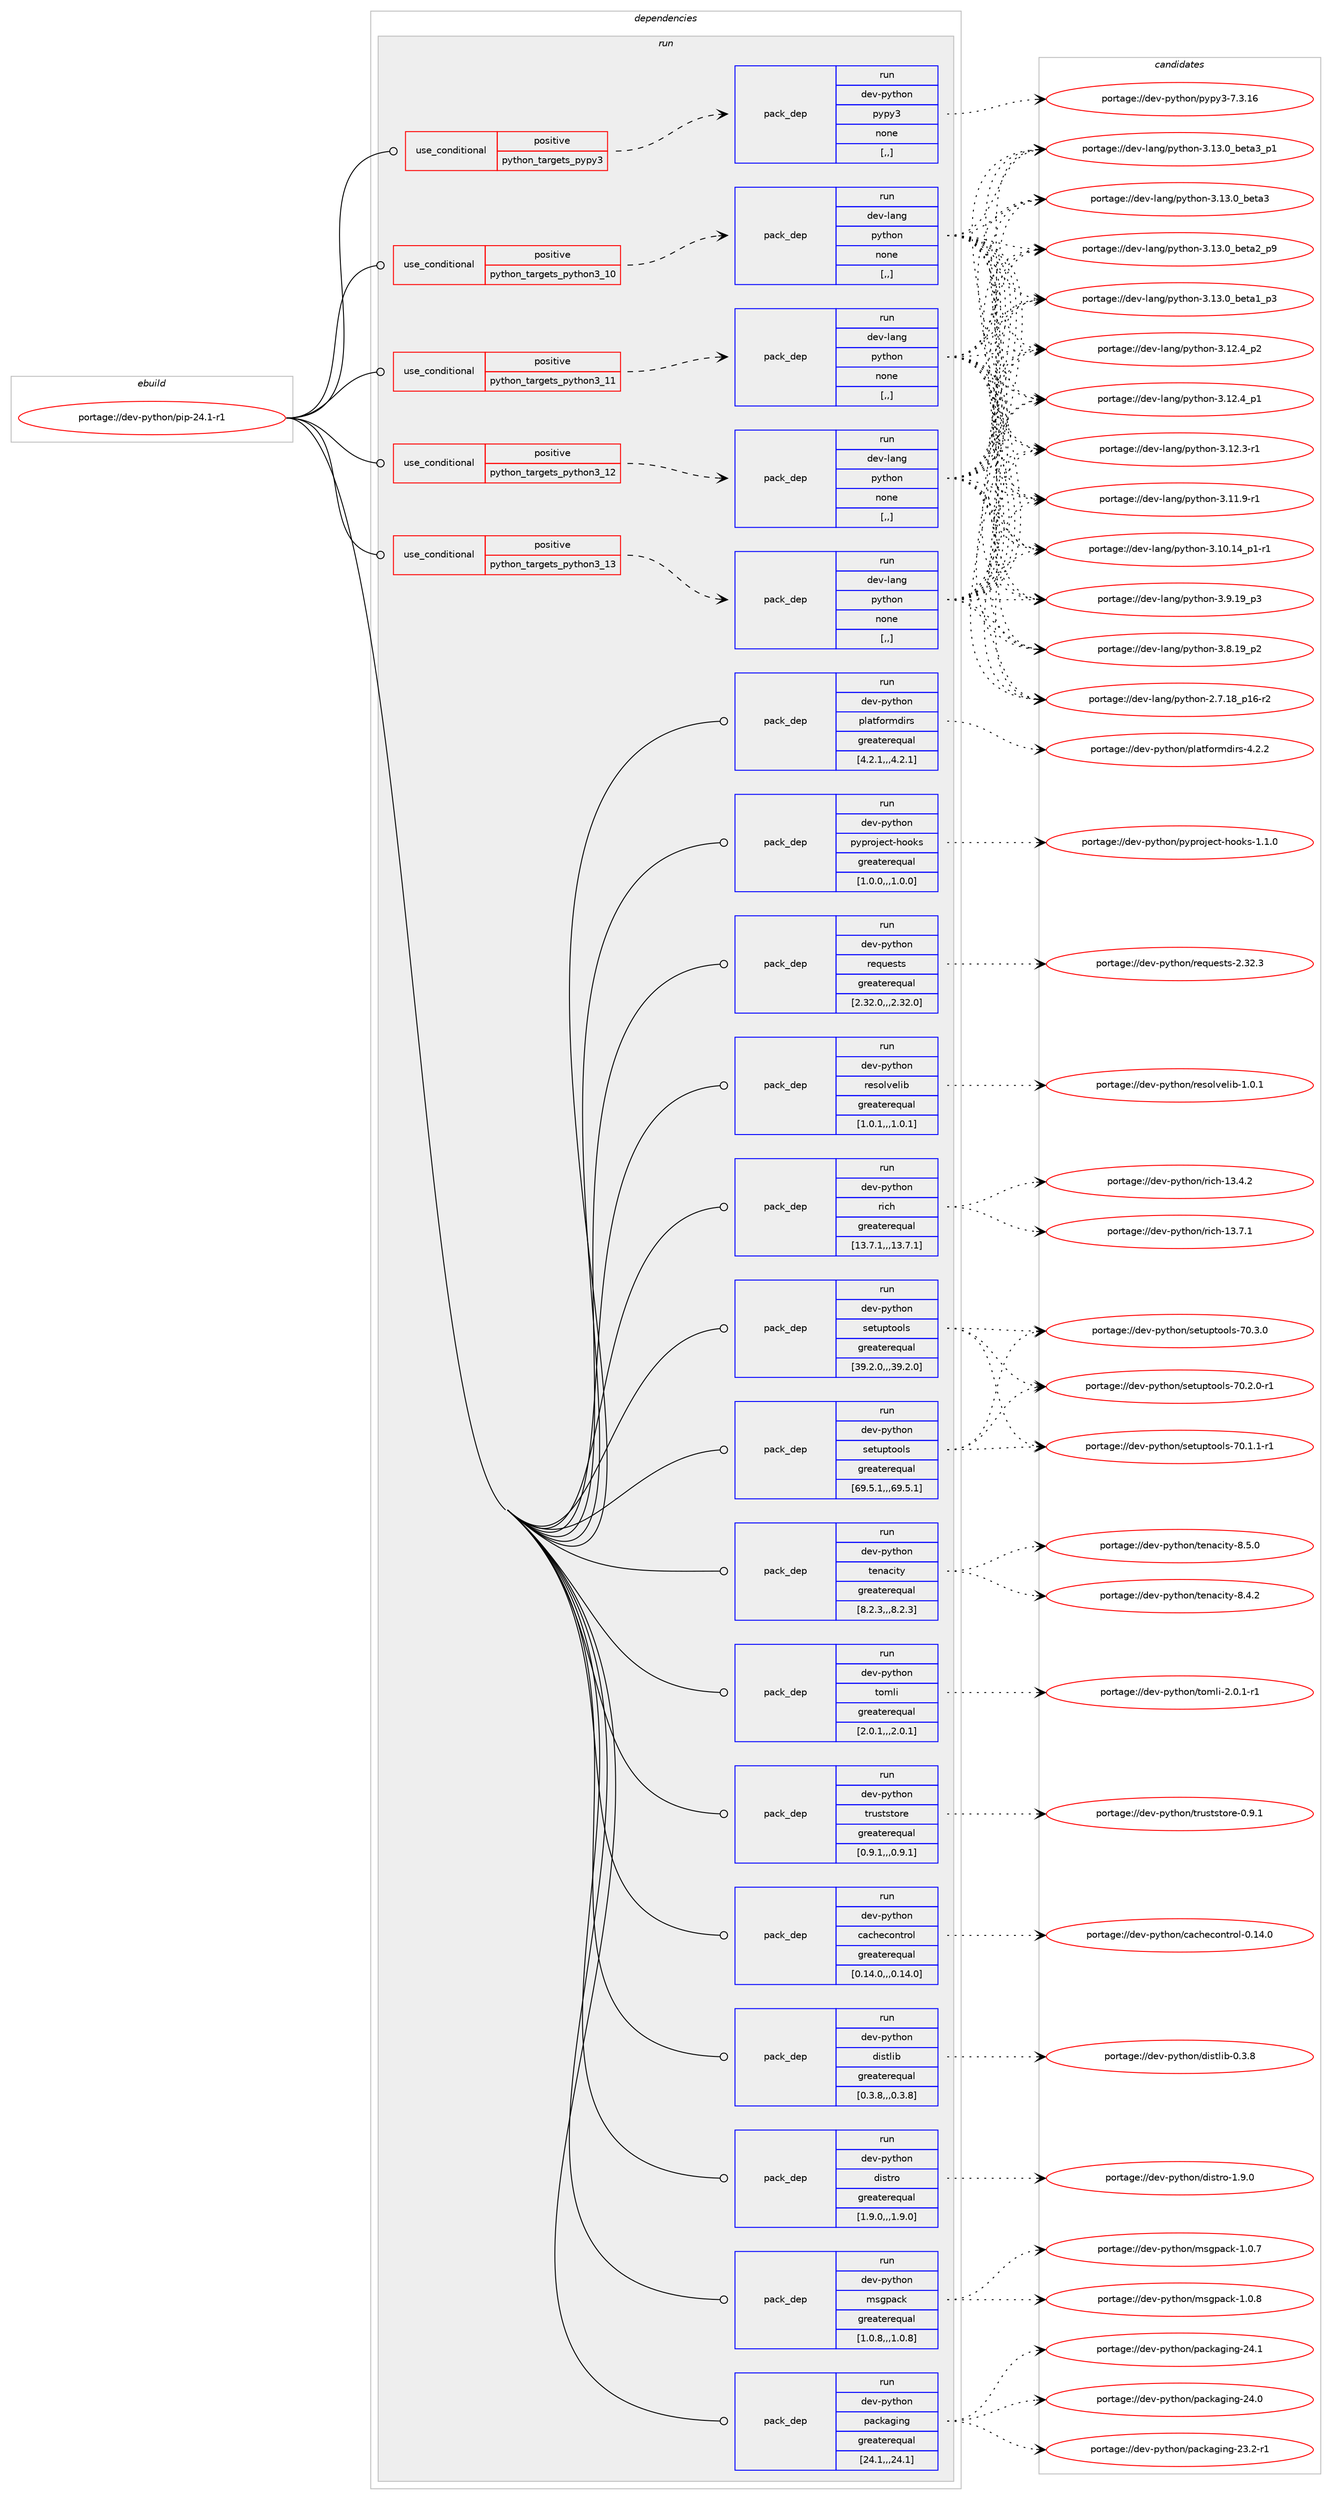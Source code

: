 digraph prolog {

# *************
# Graph options
# *************

newrank=true;
concentrate=true;
compound=true;
graph [rankdir=LR,fontname=Helvetica,fontsize=10,ranksep=1.5];#, ranksep=2.5, nodesep=0.2];
edge  [arrowhead=vee];
node  [fontname=Helvetica,fontsize=10];

# **********
# The ebuild
# **********

subgraph cluster_leftcol {
color=gray;
rank=same;
label=<<i>ebuild</i>>;
id [label="portage://dev-python/pip-24.1-r1", color=red, width=4, href="../dev-python/pip-24.1-r1.svg"];
}

# ****************
# The dependencies
# ****************

subgraph cluster_midcol {
color=gray;
label=<<i>dependencies</i>>;
subgraph cluster_compile {
fillcolor="#eeeeee";
style=filled;
label=<<i>compile</i>>;
}
subgraph cluster_compileandrun {
fillcolor="#eeeeee";
style=filled;
label=<<i>compile and run</i>>;
}
subgraph cluster_run {
fillcolor="#eeeeee";
style=filled;
label=<<i>run</i>>;
subgraph cond35645 {
dependency153295 [label=<<TABLE BORDER="0" CELLBORDER="1" CELLSPACING="0" CELLPADDING="4"><TR><TD ROWSPAN="3" CELLPADDING="10">use_conditional</TD></TR><TR><TD>positive</TD></TR><TR><TD>python_targets_pypy3</TD></TR></TABLE>>, shape=none, color=red];
subgraph pack116413 {
dependency153296 [label=<<TABLE BORDER="0" CELLBORDER="1" CELLSPACING="0" CELLPADDING="4" WIDTH="220"><TR><TD ROWSPAN="6" CELLPADDING="30">pack_dep</TD></TR><TR><TD WIDTH="110">run</TD></TR><TR><TD>dev-python</TD></TR><TR><TD>pypy3</TD></TR><TR><TD>none</TD></TR><TR><TD>[,,]</TD></TR></TABLE>>, shape=none, color=blue];
}
dependency153295:e -> dependency153296:w [weight=20,style="dashed",arrowhead="vee"];
}
id:e -> dependency153295:w [weight=20,style="solid",arrowhead="odot"];
subgraph cond35646 {
dependency153297 [label=<<TABLE BORDER="0" CELLBORDER="1" CELLSPACING="0" CELLPADDING="4"><TR><TD ROWSPAN="3" CELLPADDING="10">use_conditional</TD></TR><TR><TD>positive</TD></TR><TR><TD>python_targets_python3_10</TD></TR></TABLE>>, shape=none, color=red];
subgraph pack116414 {
dependency153298 [label=<<TABLE BORDER="0" CELLBORDER="1" CELLSPACING="0" CELLPADDING="4" WIDTH="220"><TR><TD ROWSPAN="6" CELLPADDING="30">pack_dep</TD></TR><TR><TD WIDTH="110">run</TD></TR><TR><TD>dev-lang</TD></TR><TR><TD>python</TD></TR><TR><TD>none</TD></TR><TR><TD>[,,]</TD></TR></TABLE>>, shape=none, color=blue];
}
dependency153297:e -> dependency153298:w [weight=20,style="dashed",arrowhead="vee"];
}
id:e -> dependency153297:w [weight=20,style="solid",arrowhead="odot"];
subgraph cond35647 {
dependency153299 [label=<<TABLE BORDER="0" CELLBORDER="1" CELLSPACING="0" CELLPADDING="4"><TR><TD ROWSPAN="3" CELLPADDING="10">use_conditional</TD></TR><TR><TD>positive</TD></TR><TR><TD>python_targets_python3_11</TD></TR></TABLE>>, shape=none, color=red];
subgraph pack116415 {
dependency153300 [label=<<TABLE BORDER="0" CELLBORDER="1" CELLSPACING="0" CELLPADDING="4" WIDTH="220"><TR><TD ROWSPAN="6" CELLPADDING="30">pack_dep</TD></TR><TR><TD WIDTH="110">run</TD></TR><TR><TD>dev-lang</TD></TR><TR><TD>python</TD></TR><TR><TD>none</TD></TR><TR><TD>[,,]</TD></TR></TABLE>>, shape=none, color=blue];
}
dependency153299:e -> dependency153300:w [weight=20,style="dashed",arrowhead="vee"];
}
id:e -> dependency153299:w [weight=20,style="solid",arrowhead="odot"];
subgraph cond35648 {
dependency153301 [label=<<TABLE BORDER="0" CELLBORDER="1" CELLSPACING="0" CELLPADDING="4"><TR><TD ROWSPAN="3" CELLPADDING="10">use_conditional</TD></TR><TR><TD>positive</TD></TR><TR><TD>python_targets_python3_12</TD></TR></TABLE>>, shape=none, color=red];
subgraph pack116416 {
dependency153302 [label=<<TABLE BORDER="0" CELLBORDER="1" CELLSPACING="0" CELLPADDING="4" WIDTH="220"><TR><TD ROWSPAN="6" CELLPADDING="30">pack_dep</TD></TR><TR><TD WIDTH="110">run</TD></TR><TR><TD>dev-lang</TD></TR><TR><TD>python</TD></TR><TR><TD>none</TD></TR><TR><TD>[,,]</TD></TR></TABLE>>, shape=none, color=blue];
}
dependency153301:e -> dependency153302:w [weight=20,style="dashed",arrowhead="vee"];
}
id:e -> dependency153301:w [weight=20,style="solid",arrowhead="odot"];
subgraph cond35649 {
dependency153303 [label=<<TABLE BORDER="0" CELLBORDER="1" CELLSPACING="0" CELLPADDING="4"><TR><TD ROWSPAN="3" CELLPADDING="10">use_conditional</TD></TR><TR><TD>positive</TD></TR><TR><TD>python_targets_python3_13</TD></TR></TABLE>>, shape=none, color=red];
subgraph pack116417 {
dependency153304 [label=<<TABLE BORDER="0" CELLBORDER="1" CELLSPACING="0" CELLPADDING="4" WIDTH="220"><TR><TD ROWSPAN="6" CELLPADDING="30">pack_dep</TD></TR><TR><TD WIDTH="110">run</TD></TR><TR><TD>dev-lang</TD></TR><TR><TD>python</TD></TR><TR><TD>none</TD></TR><TR><TD>[,,]</TD></TR></TABLE>>, shape=none, color=blue];
}
dependency153303:e -> dependency153304:w [weight=20,style="dashed",arrowhead="vee"];
}
id:e -> dependency153303:w [weight=20,style="solid",arrowhead="odot"];
subgraph pack116418 {
dependency153305 [label=<<TABLE BORDER="0" CELLBORDER="1" CELLSPACING="0" CELLPADDING="4" WIDTH="220"><TR><TD ROWSPAN="6" CELLPADDING="30">pack_dep</TD></TR><TR><TD WIDTH="110">run</TD></TR><TR><TD>dev-python</TD></TR><TR><TD>cachecontrol</TD></TR><TR><TD>greaterequal</TD></TR><TR><TD>[0.14.0,,,0.14.0]</TD></TR></TABLE>>, shape=none, color=blue];
}
id:e -> dependency153305:w [weight=20,style="solid",arrowhead="odot"];
subgraph pack116419 {
dependency153306 [label=<<TABLE BORDER="0" CELLBORDER="1" CELLSPACING="0" CELLPADDING="4" WIDTH="220"><TR><TD ROWSPAN="6" CELLPADDING="30">pack_dep</TD></TR><TR><TD WIDTH="110">run</TD></TR><TR><TD>dev-python</TD></TR><TR><TD>distlib</TD></TR><TR><TD>greaterequal</TD></TR><TR><TD>[0.3.8,,,0.3.8]</TD></TR></TABLE>>, shape=none, color=blue];
}
id:e -> dependency153306:w [weight=20,style="solid",arrowhead="odot"];
subgraph pack116420 {
dependency153307 [label=<<TABLE BORDER="0" CELLBORDER="1" CELLSPACING="0" CELLPADDING="4" WIDTH="220"><TR><TD ROWSPAN="6" CELLPADDING="30">pack_dep</TD></TR><TR><TD WIDTH="110">run</TD></TR><TR><TD>dev-python</TD></TR><TR><TD>distro</TD></TR><TR><TD>greaterequal</TD></TR><TR><TD>[1.9.0,,,1.9.0]</TD></TR></TABLE>>, shape=none, color=blue];
}
id:e -> dependency153307:w [weight=20,style="solid",arrowhead="odot"];
subgraph pack116421 {
dependency153308 [label=<<TABLE BORDER="0" CELLBORDER="1" CELLSPACING="0" CELLPADDING="4" WIDTH="220"><TR><TD ROWSPAN="6" CELLPADDING="30">pack_dep</TD></TR><TR><TD WIDTH="110">run</TD></TR><TR><TD>dev-python</TD></TR><TR><TD>msgpack</TD></TR><TR><TD>greaterequal</TD></TR><TR><TD>[1.0.8,,,1.0.8]</TD></TR></TABLE>>, shape=none, color=blue];
}
id:e -> dependency153308:w [weight=20,style="solid",arrowhead="odot"];
subgraph pack116422 {
dependency153309 [label=<<TABLE BORDER="0" CELLBORDER="1" CELLSPACING="0" CELLPADDING="4" WIDTH="220"><TR><TD ROWSPAN="6" CELLPADDING="30">pack_dep</TD></TR><TR><TD WIDTH="110">run</TD></TR><TR><TD>dev-python</TD></TR><TR><TD>packaging</TD></TR><TR><TD>greaterequal</TD></TR><TR><TD>[24.1,,,24.1]</TD></TR></TABLE>>, shape=none, color=blue];
}
id:e -> dependency153309:w [weight=20,style="solid",arrowhead="odot"];
subgraph pack116423 {
dependency153310 [label=<<TABLE BORDER="0" CELLBORDER="1" CELLSPACING="0" CELLPADDING="4" WIDTH="220"><TR><TD ROWSPAN="6" CELLPADDING="30">pack_dep</TD></TR><TR><TD WIDTH="110">run</TD></TR><TR><TD>dev-python</TD></TR><TR><TD>platformdirs</TD></TR><TR><TD>greaterequal</TD></TR><TR><TD>[4.2.1,,,4.2.1]</TD></TR></TABLE>>, shape=none, color=blue];
}
id:e -> dependency153310:w [weight=20,style="solid",arrowhead="odot"];
subgraph pack116424 {
dependency153311 [label=<<TABLE BORDER="0" CELLBORDER="1" CELLSPACING="0" CELLPADDING="4" WIDTH="220"><TR><TD ROWSPAN="6" CELLPADDING="30">pack_dep</TD></TR><TR><TD WIDTH="110">run</TD></TR><TR><TD>dev-python</TD></TR><TR><TD>pyproject-hooks</TD></TR><TR><TD>greaterequal</TD></TR><TR><TD>[1.0.0,,,1.0.0]</TD></TR></TABLE>>, shape=none, color=blue];
}
id:e -> dependency153311:w [weight=20,style="solid",arrowhead="odot"];
subgraph pack116425 {
dependency153312 [label=<<TABLE BORDER="0" CELLBORDER="1" CELLSPACING="0" CELLPADDING="4" WIDTH="220"><TR><TD ROWSPAN="6" CELLPADDING="30">pack_dep</TD></TR><TR><TD WIDTH="110">run</TD></TR><TR><TD>dev-python</TD></TR><TR><TD>requests</TD></TR><TR><TD>greaterequal</TD></TR><TR><TD>[2.32.0,,,2.32.0]</TD></TR></TABLE>>, shape=none, color=blue];
}
id:e -> dependency153312:w [weight=20,style="solid",arrowhead="odot"];
subgraph pack116426 {
dependency153313 [label=<<TABLE BORDER="0" CELLBORDER="1" CELLSPACING="0" CELLPADDING="4" WIDTH="220"><TR><TD ROWSPAN="6" CELLPADDING="30">pack_dep</TD></TR><TR><TD WIDTH="110">run</TD></TR><TR><TD>dev-python</TD></TR><TR><TD>resolvelib</TD></TR><TR><TD>greaterequal</TD></TR><TR><TD>[1.0.1,,,1.0.1]</TD></TR></TABLE>>, shape=none, color=blue];
}
id:e -> dependency153313:w [weight=20,style="solid",arrowhead="odot"];
subgraph pack116427 {
dependency153314 [label=<<TABLE BORDER="0" CELLBORDER="1" CELLSPACING="0" CELLPADDING="4" WIDTH="220"><TR><TD ROWSPAN="6" CELLPADDING="30">pack_dep</TD></TR><TR><TD WIDTH="110">run</TD></TR><TR><TD>dev-python</TD></TR><TR><TD>rich</TD></TR><TR><TD>greaterequal</TD></TR><TR><TD>[13.7.1,,,13.7.1]</TD></TR></TABLE>>, shape=none, color=blue];
}
id:e -> dependency153314:w [weight=20,style="solid",arrowhead="odot"];
subgraph pack116428 {
dependency153315 [label=<<TABLE BORDER="0" CELLBORDER="1" CELLSPACING="0" CELLPADDING="4" WIDTH="220"><TR><TD ROWSPAN="6" CELLPADDING="30">pack_dep</TD></TR><TR><TD WIDTH="110">run</TD></TR><TR><TD>dev-python</TD></TR><TR><TD>setuptools</TD></TR><TR><TD>greaterequal</TD></TR><TR><TD>[39.2.0,,,39.2.0]</TD></TR></TABLE>>, shape=none, color=blue];
}
id:e -> dependency153315:w [weight=20,style="solid",arrowhead="odot"];
subgraph pack116429 {
dependency153316 [label=<<TABLE BORDER="0" CELLBORDER="1" CELLSPACING="0" CELLPADDING="4" WIDTH="220"><TR><TD ROWSPAN="6" CELLPADDING="30">pack_dep</TD></TR><TR><TD WIDTH="110">run</TD></TR><TR><TD>dev-python</TD></TR><TR><TD>setuptools</TD></TR><TR><TD>greaterequal</TD></TR><TR><TD>[69.5.1,,,69.5.1]</TD></TR></TABLE>>, shape=none, color=blue];
}
id:e -> dependency153316:w [weight=20,style="solid",arrowhead="odot"];
subgraph pack116430 {
dependency153317 [label=<<TABLE BORDER="0" CELLBORDER="1" CELLSPACING="0" CELLPADDING="4" WIDTH="220"><TR><TD ROWSPAN="6" CELLPADDING="30">pack_dep</TD></TR><TR><TD WIDTH="110">run</TD></TR><TR><TD>dev-python</TD></TR><TR><TD>tenacity</TD></TR><TR><TD>greaterequal</TD></TR><TR><TD>[8.2.3,,,8.2.3]</TD></TR></TABLE>>, shape=none, color=blue];
}
id:e -> dependency153317:w [weight=20,style="solid",arrowhead="odot"];
subgraph pack116431 {
dependency153318 [label=<<TABLE BORDER="0" CELLBORDER="1" CELLSPACING="0" CELLPADDING="4" WIDTH="220"><TR><TD ROWSPAN="6" CELLPADDING="30">pack_dep</TD></TR><TR><TD WIDTH="110">run</TD></TR><TR><TD>dev-python</TD></TR><TR><TD>tomli</TD></TR><TR><TD>greaterequal</TD></TR><TR><TD>[2.0.1,,,2.0.1]</TD></TR></TABLE>>, shape=none, color=blue];
}
id:e -> dependency153318:w [weight=20,style="solid",arrowhead="odot"];
subgraph pack116432 {
dependency153319 [label=<<TABLE BORDER="0" CELLBORDER="1" CELLSPACING="0" CELLPADDING="4" WIDTH="220"><TR><TD ROWSPAN="6" CELLPADDING="30">pack_dep</TD></TR><TR><TD WIDTH="110">run</TD></TR><TR><TD>dev-python</TD></TR><TR><TD>truststore</TD></TR><TR><TD>greaterequal</TD></TR><TR><TD>[0.9.1,,,0.9.1]</TD></TR></TABLE>>, shape=none, color=blue];
}
id:e -> dependency153319:w [weight=20,style="solid",arrowhead="odot"];
}
}

# **************
# The candidates
# **************

subgraph cluster_choices {
rank=same;
color=gray;
label=<<i>candidates</i>>;

subgraph choice116413 {
color=black;
nodesep=1;
choice10010111845112121116104111110471121211121215145554651464954 [label="portage://dev-python/pypy3-7.3.16", color=red, width=4,href="../dev-python/pypy3-7.3.16.svg"];
dependency153296:e -> choice10010111845112121116104111110471121211121215145554651464954:w [style=dotted,weight="100"];
}
subgraph choice116414 {
color=black;
nodesep=1;
choice10010111845108971101034711212111610411111045514649514648959810111697519511249 [label="portage://dev-lang/python-3.13.0_beta3_p1", color=red, width=4,href="../dev-lang/python-3.13.0_beta3_p1.svg"];
choice1001011184510897110103471121211161041111104551464951464895981011169751 [label="portage://dev-lang/python-3.13.0_beta3", color=red, width=4,href="../dev-lang/python-3.13.0_beta3.svg"];
choice10010111845108971101034711212111610411111045514649514648959810111697509511257 [label="portage://dev-lang/python-3.13.0_beta2_p9", color=red, width=4,href="../dev-lang/python-3.13.0_beta2_p9.svg"];
choice10010111845108971101034711212111610411111045514649514648959810111697499511251 [label="portage://dev-lang/python-3.13.0_beta1_p3", color=red, width=4,href="../dev-lang/python-3.13.0_beta1_p3.svg"];
choice100101118451089711010347112121116104111110455146495046529511250 [label="portage://dev-lang/python-3.12.4_p2", color=red, width=4,href="../dev-lang/python-3.12.4_p2.svg"];
choice100101118451089711010347112121116104111110455146495046529511249 [label="portage://dev-lang/python-3.12.4_p1", color=red, width=4,href="../dev-lang/python-3.12.4_p1.svg"];
choice100101118451089711010347112121116104111110455146495046514511449 [label="portage://dev-lang/python-3.12.3-r1", color=red, width=4,href="../dev-lang/python-3.12.3-r1.svg"];
choice100101118451089711010347112121116104111110455146494946574511449 [label="portage://dev-lang/python-3.11.9-r1", color=red, width=4,href="../dev-lang/python-3.11.9-r1.svg"];
choice100101118451089711010347112121116104111110455146494846495295112494511449 [label="portage://dev-lang/python-3.10.14_p1-r1", color=red, width=4,href="../dev-lang/python-3.10.14_p1-r1.svg"];
choice100101118451089711010347112121116104111110455146574649579511251 [label="portage://dev-lang/python-3.9.19_p3", color=red, width=4,href="../dev-lang/python-3.9.19_p3.svg"];
choice100101118451089711010347112121116104111110455146564649579511250 [label="portage://dev-lang/python-3.8.19_p2", color=red, width=4,href="../dev-lang/python-3.8.19_p2.svg"];
choice100101118451089711010347112121116104111110455046554649569511249544511450 [label="portage://dev-lang/python-2.7.18_p16-r2", color=red, width=4,href="../dev-lang/python-2.7.18_p16-r2.svg"];
dependency153298:e -> choice10010111845108971101034711212111610411111045514649514648959810111697519511249:w [style=dotted,weight="100"];
dependency153298:e -> choice1001011184510897110103471121211161041111104551464951464895981011169751:w [style=dotted,weight="100"];
dependency153298:e -> choice10010111845108971101034711212111610411111045514649514648959810111697509511257:w [style=dotted,weight="100"];
dependency153298:e -> choice10010111845108971101034711212111610411111045514649514648959810111697499511251:w [style=dotted,weight="100"];
dependency153298:e -> choice100101118451089711010347112121116104111110455146495046529511250:w [style=dotted,weight="100"];
dependency153298:e -> choice100101118451089711010347112121116104111110455146495046529511249:w [style=dotted,weight="100"];
dependency153298:e -> choice100101118451089711010347112121116104111110455146495046514511449:w [style=dotted,weight="100"];
dependency153298:e -> choice100101118451089711010347112121116104111110455146494946574511449:w [style=dotted,weight="100"];
dependency153298:e -> choice100101118451089711010347112121116104111110455146494846495295112494511449:w [style=dotted,weight="100"];
dependency153298:e -> choice100101118451089711010347112121116104111110455146574649579511251:w [style=dotted,weight="100"];
dependency153298:e -> choice100101118451089711010347112121116104111110455146564649579511250:w [style=dotted,weight="100"];
dependency153298:e -> choice100101118451089711010347112121116104111110455046554649569511249544511450:w [style=dotted,weight="100"];
}
subgraph choice116415 {
color=black;
nodesep=1;
choice10010111845108971101034711212111610411111045514649514648959810111697519511249 [label="portage://dev-lang/python-3.13.0_beta3_p1", color=red, width=4,href="../dev-lang/python-3.13.0_beta3_p1.svg"];
choice1001011184510897110103471121211161041111104551464951464895981011169751 [label="portage://dev-lang/python-3.13.0_beta3", color=red, width=4,href="../dev-lang/python-3.13.0_beta3.svg"];
choice10010111845108971101034711212111610411111045514649514648959810111697509511257 [label="portage://dev-lang/python-3.13.0_beta2_p9", color=red, width=4,href="../dev-lang/python-3.13.0_beta2_p9.svg"];
choice10010111845108971101034711212111610411111045514649514648959810111697499511251 [label="portage://dev-lang/python-3.13.0_beta1_p3", color=red, width=4,href="../dev-lang/python-3.13.0_beta1_p3.svg"];
choice100101118451089711010347112121116104111110455146495046529511250 [label="portage://dev-lang/python-3.12.4_p2", color=red, width=4,href="../dev-lang/python-3.12.4_p2.svg"];
choice100101118451089711010347112121116104111110455146495046529511249 [label="portage://dev-lang/python-3.12.4_p1", color=red, width=4,href="../dev-lang/python-3.12.4_p1.svg"];
choice100101118451089711010347112121116104111110455146495046514511449 [label="portage://dev-lang/python-3.12.3-r1", color=red, width=4,href="../dev-lang/python-3.12.3-r1.svg"];
choice100101118451089711010347112121116104111110455146494946574511449 [label="portage://dev-lang/python-3.11.9-r1", color=red, width=4,href="../dev-lang/python-3.11.9-r1.svg"];
choice100101118451089711010347112121116104111110455146494846495295112494511449 [label="portage://dev-lang/python-3.10.14_p1-r1", color=red, width=4,href="../dev-lang/python-3.10.14_p1-r1.svg"];
choice100101118451089711010347112121116104111110455146574649579511251 [label="portage://dev-lang/python-3.9.19_p3", color=red, width=4,href="../dev-lang/python-3.9.19_p3.svg"];
choice100101118451089711010347112121116104111110455146564649579511250 [label="portage://dev-lang/python-3.8.19_p2", color=red, width=4,href="../dev-lang/python-3.8.19_p2.svg"];
choice100101118451089711010347112121116104111110455046554649569511249544511450 [label="portage://dev-lang/python-2.7.18_p16-r2", color=red, width=4,href="../dev-lang/python-2.7.18_p16-r2.svg"];
dependency153300:e -> choice10010111845108971101034711212111610411111045514649514648959810111697519511249:w [style=dotted,weight="100"];
dependency153300:e -> choice1001011184510897110103471121211161041111104551464951464895981011169751:w [style=dotted,weight="100"];
dependency153300:e -> choice10010111845108971101034711212111610411111045514649514648959810111697509511257:w [style=dotted,weight="100"];
dependency153300:e -> choice10010111845108971101034711212111610411111045514649514648959810111697499511251:w [style=dotted,weight="100"];
dependency153300:e -> choice100101118451089711010347112121116104111110455146495046529511250:w [style=dotted,weight="100"];
dependency153300:e -> choice100101118451089711010347112121116104111110455146495046529511249:w [style=dotted,weight="100"];
dependency153300:e -> choice100101118451089711010347112121116104111110455146495046514511449:w [style=dotted,weight="100"];
dependency153300:e -> choice100101118451089711010347112121116104111110455146494946574511449:w [style=dotted,weight="100"];
dependency153300:e -> choice100101118451089711010347112121116104111110455146494846495295112494511449:w [style=dotted,weight="100"];
dependency153300:e -> choice100101118451089711010347112121116104111110455146574649579511251:w [style=dotted,weight="100"];
dependency153300:e -> choice100101118451089711010347112121116104111110455146564649579511250:w [style=dotted,weight="100"];
dependency153300:e -> choice100101118451089711010347112121116104111110455046554649569511249544511450:w [style=dotted,weight="100"];
}
subgraph choice116416 {
color=black;
nodesep=1;
choice10010111845108971101034711212111610411111045514649514648959810111697519511249 [label="portage://dev-lang/python-3.13.0_beta3_p1", color=red, width=4,href="../dev-lang/python-3.13.0_beta3_p1.svg"];
choice1001011184510897110103471121211161041111104551464951464895981011169751 [label="portage://dev-lang/python-3.13.0_beta3", color=red, width=4,href="../dev-lang/python-3.13.0_beta3.svg"];
choice10010111845108971101034711212111610411111045514649514648959810111697509511257 [label="portage://dev-lang/python-3.13.0_beta2_p9", color=red, width=4,href="../dev-lang/python-3.13.0_beta2_p9.svg"];
choice10010111845108971101034711212111610411111045514649514648959810111697499511251 [label="portage://dev-lang/python-3.13.0_beta1_p3", color=red, width=4,href="../dev-lang/python-3.13.0_beta1_p3.svg"];
choice100101118451089711010347112121116104111110455146495046529511250 [label="portage://dev-lang/python-3.12.4_p2", color=red, width=4,href="../dev-lang/python-3.12.4_p2.svg"];
choice100101118451089711010347112121116104111110455146495046529511249 [label="portage://dev-lang/python-3.12.4_p1", color=red, width=4,href="../dev-lang/python-3.12.4_p1.svg"];
choice100101118451089711010347112121116104111110455146495046514511449 [label="portage://dev-lang/python-3.12.3-r1", color=red, width=4,href="../dev-lang/python-3.12.3-r1.svg"];
choice100101118451089711010347112121116104111110455146494946574511449 [label="portage://dev-lang/python-3.11.9-r1", color=red, width=4,href="../dev-lang/python-3.11.9-r1.svg"];
choice100101118451089711010347112121116104111110455146494846495295112494511449 [label="portage://dev-lang/python-3.10.14_p1-r1", color=red, width=4,href="../dev-lang/python-3.10.14_p1-r1.svg"];
choice100101118451089711010347112121116104111110455146574649579511251 [label="portage://dev-lang/python-3.9.19_p3", color=red, width=4,href="../dev-lang/python-3.9.19_p3.svg"];
choice100101118451089711010347112121116104111110455146564649579511250 [label="portage://dev-lang/python-3.8.19_p2", color=red, width=4,href="../dev-lang/python-3.8.19_p2.svg"];
choice100101118451089711010347112121116104111110455046554649569511249544511450 [label="portage://dev-lang/python-2.7.18_p16-r2", color=red, width=4,href="../dev-lang/python-2.7.18_p16-r2.svg"];
dependency153302:e -> choice10010111845108971101034711212111610411111045514649514648959810111697519511249:w [style=dotted,weight="100"];
dependency153302:e -> choice1001011184510897110103471121211161041111104551464951464895981011169751:w [style=dotted,weight="100"];
dependency153302:e -> choice10010111845108971101034711212111610411111045514649514648959810111697509511257:w [style=dotted,weight="100"];
dependency153302:e -> choice10010111845108971101034711212111610411111045514649514648959810111697499511251:w [style=dotted,weight="100"];
dependency153302:e -> choice100101118451089711010347112121116104111110455146495046529511250:w [style=dotted,weight="100"];
dependency153302:e -> choice100101118451089711010347112121116104111110455146495046529511249:w [style=dotted,weight="100"];
dependency153302:e -> choice100101118451089711010347112121116104111110455146495046514511449:w [style=dotted,weight="100"];
dependency153302:e -> choice100101118451089711010347112121116104111110455146494946574511449:w [style=dotted,weight="100"];
dependency153302:e -> choice100101118451089711010347112121116104111110455146494846495295112494511449:w [style=dotted,weight="100"];
dependency153302:e -> choice100101118451089711010347112121116104111110455146574649579511251:w [style=dotted,weight="100"];
dependency153302:e -> choice100101118451089711010347112121116104111110455146564649579511250:w [style=dotted,weight="100"];
dependency153302:e -> choice100101118451089711010347112121116104111110455046554649569511249544511450:w [style=dotted,weight="100"];
}
subgraph choice116417 {
color=black;
nodesep=1;
choice10010111845108971101034711212111610411111045514649514648959810111697519511249 [label="portage://dev-lang/python-3.13.0_beta3_p1", color=red, width=4,href="../dev-lang/python-3.13.0_beta3_p1.svg"];
choice1001011184510897110103471121211161041111104551464951464895981011169751 [label="portage://dev-lang/python-3.13.0_beta3", color=red, width=4,href="../dev-lang/python-3.13.0_beta3.svg"];
choice10010111845108971101034711212111610411111045514649514648959810111697509511257 [label="portage://dev-lang/python-3.13.0_beta2_p9", color=red, width=4,href="../dev-lang/python-3.13.0_beta2_p9.svg"];
choice10010111845108971101034711212111610411111045514649514648959810111697499511251 [label="portage://dev-lang/python-3.13.0_beta1_p3", color=red, width=4,href="../dev-lang/python-3.13.0_beta1_p3.svg"];
choice100101118451089711010347112121116104111110455146495046529511250 [label="portage://dev-lang/python-3.12.4_p2", color=red, width=4,href="../dev-lang/python-3.12.4_p2.svg"];
choice100101118451089711010347112121116104111110455146495046529511249 [label="portage://dev-lang/python-3.12.4_p1", color=red, width=4,href="../dev-lang/python-3.12.4_p1.svg"];
choice100101118451089711010347112121116104111110455146495046514511449 [label="portage://dev-lang/python-3.12.3-r1", color=red, width=4,href="../dev-lang/python-3.12.3-r1.svg"];
choice100101118451089711010347112121116104111110455146494946574511449 [label="portage://dev-lang/python-3.11.9-r1", color=red, width=4,href="../dev-lang/python-3.11.9-r1.svg"];
choice100101118451089711010347112121116104111110455146494846495295112494511449 [label="portage://dev-lang/python-3.10.14_p1-r1", color=red, width=4,href="../dev-lang/python-3.10.14_p1-r1.svg"];
choice100101118451089711010347112121116104111110455146574649579511251 [label="portage://dev-lang/python-3.9.19_p3", color=red, width=4,href="../dev-lang/python-3.9.19_p3.svg"];
choice100101118451089711010347112121116104111110455146564649579511250 [label="portage://dev-lang/python-3.8.19_p2", color=red, width=4,href="../dev-lang/python-3.8.19_p2.svg"];
choice100101118451089711010347112121116104111110455046554649569511249544511450 [label="portage://dev-lang/python-2.7.18_p16-r2", color=red, width=4,href="../dev-lang/python-2.7.18_p16-r2.svg"];
dependency153304:e -> choice10010111845108971101034711212111610411111045514649514648959810111697519511249:w [style=dotted,weight="100"];
dependency153304:e -> choice1001011184510897110103471121211161041111104551464951464895981011169751:w [style=dotted,weight="100"];
dependency153304:e -> choice10010111845108971101034711212111610411111045514649514648959810111697509511257:w [style=dotted,weight="100"];
dependency153304:e -> choice10010111845108971101034711212111610411111045514649514648959810111697499511251:w [style=dotted,weight="100"];
dependency153304:e -> choice100101118451089711010347112121116104111110455146495046529511250:w [style=dotted,weight="100"];
dependency153304:e -> choice100101118451089711010347112121116104111110455146495046529511249:w [style=dotted,weight="100"];
dependency153304:e -> choice100101118451089711010347112121116104111110455146495046514511449:w [style=dotted,weight="100"];
dependency153304:e -> choice100101118451089711010347112121116104111110455146494946574511449:w [style=dotted,weight="100"];
dependency153304:e -> choice100101118451089711010347112121116104111110455146494846495295112494511449:w [style=dotted,weight="100"];
dependency153304:e -> choice100101118451089711010347112121116104111110455146574649579511251:w [style=dotted,weight="100"];
dependency153304:e -> choice100101118451089711010347112121116104111110455146564649579511250:w [style=dotted,weight="100"];
dependency153304:e -> choice100101118451089711010347112121116104111110455046554649569511249544511450:w [style=dotted,weight="100"];
}
subgraph choice116418 {
color=black;
nodesep=1;
choice10010111845112121116104111110479997991041019911111011611411110845484649524648 [label="portage://dev-python/cachecontrol-0.14.0", color=red, width=4,href="../dev-python/cachecontrol-0.14.0.svg"];
dependency153305:e -> choice10010111845112121116104111110479997991041019911111011611411110845484649524648:w [style=dotted,weight="100"];
}
subgraph choice116419 {
color=black;
nodesep=1;
choice100101118451121211161041111104710010511511610810598454846514656 [label="portage://dev-python/distlib-0.3.8", color=red, width=4,href="../dev-python/distlib-0.3.8.svg"];
dependency153306:e -> choice100101118451121211161041111104710010511511610810598454846514656:w [style=dotted,weight="100"];
}
subgraph choice116420 {
color=black;
nodesep=1;
choice1001011184511212111610411111047100105115116114111454946574648 [label="portage://dev-python/distro-1.9.0", color=red, width=4,href="../dev-python/distro-1.9.0.svg"];
dependency153307:e -> choice1001011184511212111610411111047100105115116114111454946574648:w [style=dotted,weight="100"];
}
subgraph choice116421 {
color=black;
nodesep=1;
choice10010111845112121116104111110471091151031129799107454946484656 [label="portage://dev-python/msgpack-1.0.8", color=red, width=4,href="../dev-python/msgpack-1.0.8.svg"];
choice10010111845112121116104111110471091151031129799107454946484655 [label="portage://dev-python/msgpack-1.0.7", color=red, width=4,href="../dev-python/msgpack-1.0.7.svg"];
dependency153308:e -> choice10010111845112121116104111110471091151031129799107454946484656:w [style=dotted,weight="100"];
dependency153308:e -> choice10010111845112121116104111110471091151031129799107454946484655:w [style=dotted,weight="100"];
}
subgraph choice116422 {
color=black;
nodesep=1;
choice10010111845112121116104111110471129799107971031051101034550524649 [label="portage://dev-python/packaging-24.1", color=red, width=4,href="../dev-python/packaging-24.1.svg"];
choice10010111845112121116104111110471129799107971031051101034550524648 [label="portage://dev-python/packaging-24.0", color=red, width=4,href="../dev-python/packaging-24.0.svg"];
choice100101118451121211161041111104711297991079710310511010345505146504511449 [label="portage://dev-python/packaging-23.2-r1", color=red, width=4,href="../dev-python/packaging-23.2-r1.svg"];
dependency153309:e -> choice10010111845112121116104111110471129799107971031051101034550524649:w [style=dotted,weight="100"];
dependency153309:e -> choice10010111845112121116104111110471129799107971031051101034550524648:w [style=dotted,weight="100"];
dependency153309:e -> choice100101118451121211161041111104711297991079710310511010345505146504511449:w [style=dotted,weight="100"];
}
subgraph choice116423 {
color=black;
nodesep=1;
choice100101118451121211161041111104711210897116102111114109100105114115455246504650 [label="portage://dev-python/platformdirs-4.2.2", color=red, width=4,href="../dev-python/platformdirs-4.2.2.svg"];
dependency153310:e -> choice100101118451121211161041111104711210897116102111114109100105114115455246504650:w [style=dotted,weight="100"];
}
subgraph choice116424 {
color=black;
nodesep=1;
choice10010111845112121116104111110471121211121141111061019911645104111111107115454946494648 [label="portage://dev-python/pyproject-hooks-1.1.0", color=red, width=4,href="../dev-python/pyproject-hooks-1.1.0.svg"];
dependency153311:e -> choice10010111845112121116104111110471121211121141111061019911645104111111107115454946494648:w [style=dotted,weight="100"];
}
subgraph choice116425 {
color=black;
nodesep=1;
choice100101118451121211161041111104711410111311710111511611545504651504651 [label="portage://dev-python/requests-2.32.3", color=red, width=4,href="../dev-python/requests-2.32.3.svg"];
dependency153312:e -> choice100101118451121211161041111104711410111311710111511611545504651504651:w [style=dotted,weight="100"];
}
subgraph choice116426 {
color=black;
nodesep=1;
choice100101118451121211161041111104711410111511110811810110810598454946484649 [label="portage://dev-python/resolvelib-1.0.1", color=red, width=4,href="../dev-python/resolvelib-1.0.1.svg"];
dependency153313:e -> choice100101118451121211161041111104711410111511110811810110810598454946484649:w [style=dotted,weight="100"];
}
subgraph choice116427 {
color=black;
nodesep=1;
choice10010111845112121116104111110471141059910445495146554649 [label="portage://dev-python/rich-13.7.1", color=red, width=4,href="../dev-python/rich-13.7.1.svg"];
choice10010111845112121116104111110471141059910445495146524650 [label="portage://dev-python/rich-13.4.2", color=red, width=4,href="../dev-python/rich-13.4.2.svg"];
dependency153314:e -> choice10010111845112121116104111110471141059910445495146554649:w [style=dotted,weight="100"];
dependency153314:e -> choice10010111845112121116104111110471141059910445495146524650:w [style=dotted,weight="100"];
}
subgraph choice116428 {
color=black;
nodesep=1;
choice100101118451121211161041111104711510111611711211611111110811545554846514648 [label="portage://dev-python/setuptools-70.3.0", color=red, width=4,href="../dev-python/setuptools-70.3.0.svg"];
choice1001011184511212111610411111047115101116117112116111111108115455548465046484511449 [label="portage://dev-python/setuptools-70.2.0-r1", color=red, width=4,href="../dev-python/setuptools-70.2.0-r1.svg"];
choice1001011184511212111610411111047115101116117112116111111108115455548464946494511449 [label="portage://dev-python/setuptools-70.1.1-r1", color=red, width=4,href="../dev-python/setuptools-70.1.1-r1.svg"];
dependency153315:e -> choice100101118451121211161041111104711510111611711211611111110811545554846514648:w [style=dotted,weight="100"];
dependency153315:e -> choice1001011184511212111610411111047115101116117112116111111108115455548465046484511449:w [style=dotted,weight="100"];
dependency153315:e -> choice1001011184511212111610411111047115101116117112116111111108115455548464946494511449:w [style=dotted,weight="100"];
}
subgraph choice116429 {
color=black;
nodesep=1;
choice100101118451121211161041111104711510111611711211611111110811545554846514648 [label="portage://dev-python/setuptools-70.3.0", color=red, width=4,href="../dev-python/setuptools-70.3.0.svg"];
choice1001011184511212111610411111047115101116117112116111111108115455548465046484511449 [label="portage://dev-python/setuptools-70.2.0-r1", color=red, width=4,href="../dev-python/setuptools-70.2.0-r1.svg"];
choice1001011184511212111610411111047115101116117112116111111108115455548464946494511449 [label="portage://dev-python/setuptools-70.1.1-r1", color=red, width=4,href="../dev-python/setuptools-70.1.1-r1.svg"];
dependency153316:e -> choice100101118451121211161041111104711510111611711211611111110811545554846514648:w [style=dotted,weight="100"];
dependency153316:e -> choice1001011184511212111610411111047115101116117112116111111108115455548465046484511449:w [style=dotted,weight="100"];
dependency153316:e -> choice1001011184511212111610411111047115101116117112116111111108115455548464946494511449:w [style=dotted,weight="100"];
}
subgraph choice116430 {
color=black;
nodesep=1;
choice10010111845112121116104111110471161011109799105116121455646534648 [label="portage://dev-python/tenacity-8.5.0", color=red, width=4,href="../dev-python/tenacity-8.5.0.svg"];
choice10010111845112121116104111110471161011109799105116121455646524650 [label="portage://dev-python/tenacity-8.4.2", color=red, width=4,href="../dev-python/tenacity-8.4.2.svg"];
dependency153317:e -> choice10010111845112121116104111110471161011109799105116121455646534648:w [style=dotted,weight="100"];
dependency153317:e -> choice10010111845112121116104111110471161011109799105116121455646524650:w [style=dotted,weight="100"];
}
subgraph choice116431 {
color=black;
nodesep=1;
choice10010111845112121116104111110471161111091081054550464846494511449 [label="portage://dev-python/tomli-2.0.1-r1", color=red, width=4,href="../dev-python/tomli-2.0.1-r1.svg"];
dependency153318:e -> choice10010111845112121116104111110471161111091081054550464846494511449:w [style=dotted,weight="100"];
}
subgraph choice116432 {
color=black;
nodesep=1;
choice1001011184511212111610411111047116114117115116115116111114101454846574649 [label="portage://dev-python/truststore-0.9.1", color=red, width=4,href="../dev-python/truststore-0.9.1.svg"];
dependency153319:e -> choice1001011184511212111610411111047116114117115116115116111114101454846574649:w [style=dotted,weight="100"];
}
}

}

